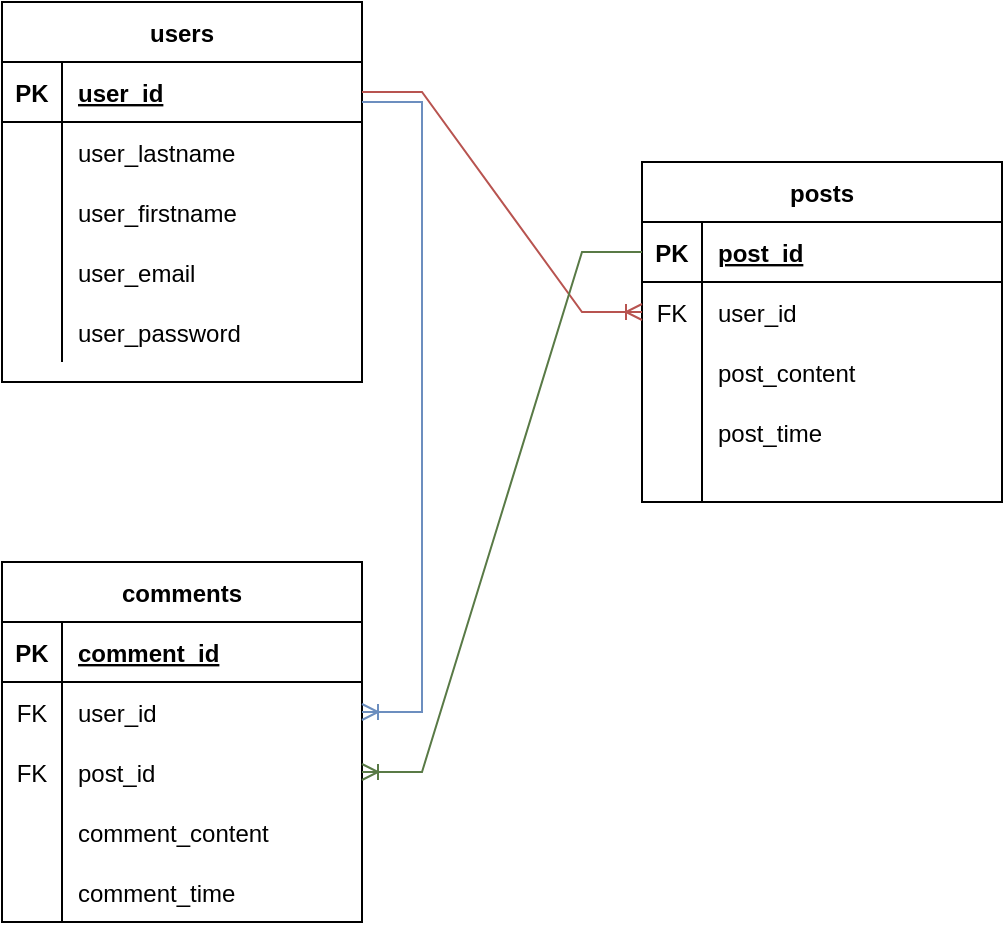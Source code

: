 <mxfile version="15.4.0" type="device"><diagram id="qXSzQhg9htpQvoTt6-_f" name="Page-1"><mxGraphModel dx="1086" dy="723" grid="1" gridSize="10" guides="1" tooltips="1" connect="1" arrows="1" fold="1" page="1" pageScale="1" pageWidth="850" pageHeight="1100" math="0" shadow="0"><root><mxCell id="0"/><mxCell id="1" parent="0"/><mxCell id="G_xh1vqRRLQuDafT7gPl-1" value="users" style="shape=table;startSize=30;container=1;collapsible=1;childLayout=tableLayout;fixedRows=1;rowLines=0;fontStyle=1;align=center;resizeLast=1;" parent="1" vertex="1"><mxGeometry x="80" y="40" width="180" height="190" as="geometry"/></mxCell><mxCell id="G_xh1vqRRLQuDafT7gPl-2" value="" style="shape=partialRectangle;collapsible=0;dropTarget=0;pointerEvents=0;fillColor=none;top=0;left=0;bottom=1;right=0;points=[[0,0.5],[1,0.5]];portConstraint=eastwest;" parent="G_xh1vqRRLQuDafT7gPl-1" vertex="1"><mxGeometry y="30" width="180" height="30" as="geometry"/></mxCell><mxCell id="G_xh1vqRRLQuDafT7gPl-3" value="PK" style="shape=partialRectangle;connectable=0;fillColor=none;top=0;left=0;bottom=0;right=0;fontStyle=1;overflow=hidden;" parent="G_xh1vqRRLQuDafT7gPl-2" vertex="1"><mxGeometry width="30" height="30" as="geometry"><mxRectangle width="30" height="30" as="alternateBounds"/></mxGeometry></mxCell><mxCell id="G_xh1vqRRLQuDafT7gPl-4" value="user_id" style="shape=partialRectangle;connectable=0;fillColor=none;top=0;left=0;bottom=0;right=0;align=left;spacingLeft=6;fontStyle=5;overflow=hidden;" parent="G_xh1vqRRLQuDafT7gPl-2" vertex="1"><mxGeometry x="30" width="150" height="30" as="geometry"><mxRectangle width="150" height="30" as="alternateBounds"/></mxGeometry></mxCell><mxCell id="G_xh1vqRRLQuDafT7gPl-5" value="" style="shape=partialRectangle;collapsible=0;dropTarget=0;pointerEvents=0;fillColor=none;top=0;left=0;bottom=0;right=0;points=[[0,0.5],[1,0.5]];portConstraint=eastwest;" parent="G_xh1vqRRLQuDafT7gPl-1" vertex="1"><mxGeometry y="60" width="180" height="30" as="geometry"/></mxCell><mxCell id="G_xh1vqRRLQuDafT7gPl-6" value="" style="shape=partialRectangle;connectable=0;fillColor=none;top=0;left=0;bottom=0;right=0;editable=1;overflow=hidden;" parent="G_xh1vqRRLQuDafT7gPl-5" vertex="1"><mxGeometry width="30" height="30" as="geometry"><mxRectangle width="30" height="30" as="alternateBounds"/></mxGeometry></mxCell><mxCell id="G_xh1vqRRLQuDafT7gPl-7" value="user_lastname" style="shape=partialRectangle;connectable=0;fillColor=none;top=0;left=0;bottom=0;right=0;align=left;spacingLeft=6;overflow=hidden;" parent="G_xh1vqRRLQuDafT7gPl-5" vertex="1"><mxGeometry x="30" width="150" height="30" as="geometry"><mxRectangle width="150" height="30" as="alternateBounds"/></mxGeometry></mxCell><mxCell id="rvOobcB7T0ahQPElOWI4-1" style="shape=partialRectangle;collapsible=0;dropTarget=0;pointerEvents=0;fillColor=none;top=0;left=0;bottom=0;right=0;points=[[0,0.5],[1,0.5]];portConstraint=eastwest;" vertex="1" parent="G_xh1vqRRLQuDafT7gPl-1"><mxGeometry y="90" width="180" height="30" as="geometry"/></mxCell><mxCell id="rvOobcB7T0ahQPElOWI4-2" style="shape=partialRectangle;connectable=0;fillColor=none;top=0;left=0;bottom=0;right=0;editable=1;overflow=hidden;" vertex="1" parent="rvOobcB7T0ahQPElOWI4-1"><mxGeometry width="30" height="30" as="geometry"><mxRectangle width="30" height="30" as="alternateBounds"/></mxGeometry></mxCell><mxCell id="rvOobcB7T0ahQPElOWI4-3" value="user_firstname" style="shape=partialRectangle;connectable=0;fillColor=none;top=0;left=0;bottom=0;right=0;align=left;spacingLeft=6;overflow=hidden;" vertex="1" parent="rvOobcB7T0ahQPElOWI4-1"><mxGeometry x="30" width="150" height="30" as="geometry"><mxRectangle width="150" height="30" as="alternateBounds"/></mxGeometry></mxCell><mxCell id="G_xh1vqRRLQuDafT7gPl-8" value="" style="shape=partialRectangle;collapsible=0;dropTarget=0;pointerEvents=0;fillColor=none;top=0;left=0;bottom=0;right=0;points=[[0,0.5],[1,0.5]];portConstraint=eastwest;" parent="G_xh1vqRRLQuDafT7gPl-1" vertex="1"><mxGeometry y="120" width="180" height="30" as="geometry"/></mxCell><mxCell id="G_xh1vqRRLQuDafT7gPl-9" value="" style="shape=partialRectangle;connectable=0;fillColor=none;top=0;left=0;bottom=0;right=0;editable=1;overflow=hidden;" parent="G_xh1vqRRLQuDafT7gPl-8" vertex="1"><mxGeometry width="30" height="30" as="geometry"><mxRectangle width="30" height="30" as="alternateBounds"/></mxGeometry></mxCell><mxCell id="G_xh1vqRRLQuDafT7gPl-10" value="user_email" style="shape=partialRectangle;connectable=0;fillColor=none;top=0;left=0;bottom=0;right=0;align=left;spacingLeft=6;overflow=hidden;" parent="G_xh1vqRRLQuDafT7gPl-8" vertex="1"><mxGeometry x="30" width="150" height="30" as="geometry"><mxRectangle width="150" height="30" as="alternateBounds"/></mxGeometry></mxCell><mxCell id="G_xh1vqRRLQuDafT7gPl-11" value="" style="shape=partialRectangle;collapsible=0;dropTarget=0;pointerEvents=0;fillColor=none;top=0;left=0;bottom=0;right=0;points=[[0,0.5],[1,0.5]];portConstraint=eastwest;" parent="G_xh1vqRRLQuDafT7gPl-1" vertex="1"><mxGeometry y="150" width="180" height="30" as="geometry"/></mxCell><mxCell id="G_xh1vqRRLQuDafT7gPl-12" value="" style="shape=partialRectangle;connectable=0;fillColor=none;top=0;left=0;bottom=0;right=0;editable=1;overflow=hidden;" parent="G_xh1vqRRLQuDafT7gPl-11" vertex="1"><mxGeometry width="30" height="30" as="geometry"><mxRectangle width="30" height="30" as="alternateBounds"/></mxGeometry></mxCell><mxCell id="G_xh1vqRRLQuDafT7gPl-13" value="user_password" style="shape=partialRectangle;connectable=0;fillColor=none;top=0;left=0;bottom=0;right=0;align=left;spacingLeft=6;overflow=hidden;" parent="G_xh1vqRRLQuDafT7gPl-11" vertex="1"><mxGeometry x="30" width="150" height="30" as="geometry"><mxRectangle width="150" height="30" as="alternateBounds"/></mxGeometry></mxCell><mxCell id="G_xh1vqRRLQuDafT7gPl-14" value="posts" style="shape=table;startSize=30;container=1;collapsible=1;childLayout=tableLayout;fixedRows=1;rowLines=0;fontStyle=1;align=center;resizeLast=1;" parent="1" vertex="1"><mxGeometry x="400" y="120" width="180" height="170" as="geometry"/></mxCell><mxCell id="G_xh1vqRRLQuDafT7gPl-15" value="" style="shape=partialRectangle;collapsible=0;dropTarget=0;pointerEvents=0;fillColor=none;top=0;left=0;bottom=1;right=0;points=[[0,0.5],[1,0.5]];portConstraint=eastwest;" parent="G_xh1vqRRLQuDafT7gPl-14" vertex="1"><mxGeometry y="30" width="180" height="30" as="geometry"/></mxCell><mxCell id="G_xh1vqRRLQuDafT7gPl-16" value="PK" style="shape=partialRectangle;connectable=0;fillColor=none;top=0;left=0;bottom=0;right=0;fontStyle=1;overflow=hidden;" parent="G_xh1vqRRLQuDafT7gPl-15" vertex="1"><mxGeometry width="30" height="30" as="geometry"><mxRectangle width="30" height="30" as="alternateBounds"/></mxGeometry></mxCell><mxCell id="G_xh1vqRRLQuDafT7gPl-17" value="post_id" style="shape=partialRectangle;connectable=0;fillColor=none;top=0;left=0;bottom=0;right=0;align=left;spacingLeft=6;fontStyle=5;overflow=hidden;" parent="G_xh1vqRRLQuDafT7gPl-15" vertex="1"><mxGeometry x="30" width="150" height="30" as="geometry"><mxRectangle width="150" height="30" as="alternateBounds"/></mxGeometry></mxCell><mxCell id="G_xh1vqRRLQuDafT7gPl-51" value="" style="shape=partialRectangle;collapsible=0;dropTarget=0;pointerEvents=0;fillColor=none;top=0;left=0;bottom=0;right=0;points=[[0,0.5],[1,0.5]];portConstraint=eastwest;" parent="G_xh1vqRRLQuDafT7gPl-14" vertex="1"><mxGeometry y="60" width="180" height="30" as="geometry"/></mxCell><mxCell id="G_xh1vqRRLQuDafT7gPl-52" value="FK" style="shape=partialRectangle;connectable=0;fillColor=none;top=0;left=0;bottom=0;right=0;fontStyle=0;overflow=hidden;" parent="G_xh1vqRRLQuDafT7gPl-51" vertex="1"><mxGeometry width="30" height="30" as="geometry"><mxRectangle width="30" height="30" as="alternateBounds"/></mxGeometry></mxCell><mxCell id="G_xh1vqRRLQuDafT7gPl-53" value="user_id" style="shape=partialRectangle;connectable=0;fillColor=none;top=0;left=0;bottom=0;right=0;align=left;spacingLeft=6;fontStyle=0;overflow=hidden;" parent="G_xh1vqRRLQuDafT7gPl-51" vertex="1"><mxGeometry x="30" width="150" height="30" as="geometry"><mxRectangle width="150" height="30" as="alternateBounds"/></mxGeometry></mxCell><mxCell id="G_xh1vqRRLQuDafT7gPl-18" value="" style="shape=partialRectangle;collapsible=0;dropTarget=0;pointerEvents=0;fillColor=none;top=0;left=0;bottom=0;right=0;points=[[0,0.5],[1,0.5]];portConstraint=eastwest;" parent="G_xh1vqRRLQuDafT7gPl-14" vertex="1"><mxGeometry y="90" width="180" height="30" as="geometry"/></mxCell><mxCell id="G_xh1vqRRLQuDafT7gPl-19" value="" style="shape=partialRectangle;connectable=0;fillColor=none;top=0;left=0;bottom=0;right=0;editable=1;overflow=hidden;" parent="G_xh1vqRRLQuDafT7gPl-18" vertex="1"><mxGeometry width="30" height="30" as="geometry"><mxRectangle width="30" height="30" as="alternateBounds"/></mxGeometry></mxCell><mxCell id="G_xh1vqRRLQuDafT7gPl-20" value="post_content" style="shape=partialRectangle;connectable=0;fillColor=none;top=0;left=0;bottom=0;right=0;align=left;spacingLeft=6;overflow=hidden;" parent="G_xh1vqRRLQuDafT7gPl-18" vertex="1"><mxGeometry x="30" width="150" height="30" as="geometry"><mxRectangle width="150" height="30" as="alternateBounds"/></mxGeometry></mxCell><mxCell id="G_xh1vqRRLQuDafT7gPl-21" value="" style="shape=partialRectangle;collapsible=0;dropTarget=0;pointerEvents=0;fillColor=none;top=0;left=0;bottom=0;right=0;points=[[0,0.5],[1,0.5]];portConstraint=eastwest;" parent="G_xh1vqRRLQuDafT7gPl-14" vertex="1"><mxGeometry y="120" width="180" height="30" as="geometry"/></mxCell><mxCell id="G_xh1vqRRLQuDafT7gPl-22" value="" style="shape=partialRectangle;connectable=0;fillColor=none;top=0;left=0;bottom=0;right=0;editable=1;overflow=hidden;" parent="G_xh1vqRRLQuDafT7gPl-21" vertex="1"><mxGeometry width="30" height="30" as="geometry"><mxRectangle width="30" height="30" as="alternateBounds"/></mxGeometry></mxCell><mxCell id="G_xh1vqRRLQuDafT7gPl-23" value="post_time" style="shape=partialRectangle;connectable=0;fillColor=none;top=0;left=0;bottom=0;right=0;align=left;spacingLeft=6;overflow=hidden;" parent="G_xh1vqRRLQuDafT7gPl-21" vertex="1"><mxGeometry x="30" width="150" height="30" as="geometry"><mxRectangle width="150" height="30" as="alternateBounds"/></mxGeometry></mxCell><mxCell id="G_xh1vqRRLQuDafT7gPl-24" value="" style="shape=partialRectangle;collapsible=0;dropTarget=0;pointerEvents=0;fillColor=none;top=0;left=0;bottom=0;right=0;points=[[0,0.5],[1,0.5]];portConstraint=eastwest;" parent="G_xh1vqRRLQuDafT7gPl-14" vertex="1"><mxGeometry y="150" width="180" height="20" as="geometry"/></mxCell><mxCell id="G_xh1vqRRLQuDafT7gPl-25" value="" style="shape=partialRectangle;connectable=0;fillColor=none;top=0;left=0;bottom=0;right=0;editable=1;overflow=hidden;" parent="G_xh1vqRRLQuDafT7gPl-24" vertex="1"><mxGeometry width="30" height="20" as="geometry"><mxRectangle width="30" height="20" as="alternateBounds"/></mxGeometry></mxCell><mxCell id="G_xh1vqRRLQuDafT7gPl-26" value="" style="shape=partialRectangle;connectable=0;fillColor=none;top=0;left=0;bottom=0;right=0;align=left;spacingLeft=6;overflow=hidden;" parent="G_xh1vqRRLQuDafT7gPl-24" vertex="1"><mxGeometry x="30" width="150" height="20" as="geometry"><mxRectangle width="150" height="20" as="alternateBounds"/></mxGeometry></mxCell><mxCell id="G_xh1vqRRLQuDafT7gPl-27" value="comments" style="shape=table;startSize=30;container=1;collapsible=1;childLayout=tableLayout;fixedRows=1;rowLines=0;fontStyle=1;align=center;resizeLast=1;" parent="1" vertex="1"><mxGeometry x="80" y="320" width="180" height="180" as="geometry"/></mxCell><mxCell id="G_xh1vqRRLQuDafT7gPl-28" value="" style="shape=partialRectangle;collapsible=0;dropTarget=0;pointerEvents=0;fillColor=none;top=0;left=0;bottom=1;right=0;points=[[0,0.5],[1,0.5]];portConstraint=eastwest;" parent="G_xh1vqRRLQuDafT7gPl-27" vertex="1"><mxGeometry y="30" width="180" height="30" as="geometry"/></mxCell><mxCell id="G_xh1vqRRLQuDafT7gPl-29" value="PK" style="shape=partialRectangle;connectable=0;fillColor=none;top=0;left=0;bottom=0;right=0;fontStyle=1;overflow=hidden;" parent="G_xh1vqRRLQuDafT7gPl-28" vertex="1"><mxGeometry width="30" height="30" as="geometry"><mxRectangle width="30" height="30" as="alternateBounds"/></mxGeometry></mxCell><mxCell id="G_xh1vqRRLQuDafT7gPl-30" value="comment_id" style="shape=partialRectangle;connectable=0;fillColor=none;top=0;left=0;bottom=0;right=0;align=left;spacingLeft=6;fontStyle=5;overflow=hidden;" parent="G_xh1vqRRLQuDafT7gPl-28" vertex="1"><mxGeometry x="30" width="150" height="30" as="geometry"><mxRectangle width="150" height="30" as="alternateBounds"/></mxGeometry></mxCell><mxCell id="G_xh1vqRRLQuDafT7gPl-31" value="" style="shape=partialRectangle;collapsible=0;dropTarget=0;pointerEvents=0;fillColor=none;top=0;left=0;bottom=0;right=0;points=[[0,0.5],[1,0.5]];portConstraint=eastwest;" parent="G_xh1vqRRLQuDafT7gPl-27" vertex="1"><mxGeometry y="60" width="180" height="30" as="geometry"/></mxCell><mxCell id="G_xh1vqRRLQuDafT7gPl-32" value="FK" style="shape=partialRectangle;connectable=0;fillColor=none;top=0;left=0;bottom=0;right=0;editable=1;overflow=hidden;" parent="G_xh1vqRRLQuDafT7gPl-31" vertex="1"><mxGeometry width="30" height="30" as="geometry"><mxRectangle width="30" height="30" as="alternateBounds"/></mxGeometry></mxCell><mxCell id="G_xh1vqRRLQuDafT7gPl-33" value="user_id" style="shape=partialRectangle;connectable=0;fillColor=none;top=0;left=0;bottom=0;right=0;align=left;spacingLeft=6;overflow=hidden;" parent="G_xh1vqRRLQuDafT7gPl-31" vertex="1"><mxGeometry x="30" width="150" height="30" as="geometry"><mxRectangle width="150" height="30" as="alternateBounds"/></mxGeometry></mxCell><mxCell id="G_xh1vqRRLQuDafT7gPl-34" value="" style="shape=partialRectangle;collapsible=0;dropTarget=0;pointerEvents=0;fillColor=none;top=0;left=0;bottom=0;right=0;points=[[0,0.5],[1,0.5]];portConstraint=eastwest;" parent="G_xh1vqRRLQuDafT7gPl-27" vertex="1"><mxGeometry y="90" width="180" height="30" as="geometry"/></mxCell><mxCell id="G_xh1vqRRLQuDafT7gPl-35" value="FK" style="shape=partialRectangle;connectable=0;fillColor=none;top=0;left=0;bottom=0;right=0;editable=1;overflow=hidden;" parent="G_xh1vqRRLQuDafT7gPl-34" vertex="1"><mxGeometry width="30" height="30" as="geometry"><mxRectangle width="30" height="30" as="alternateBounds"/></mxGeometry></mxCell><mxCell id="G_xh1vqRRLQuDafT7gPl-36" value="post_id" style="shape=partialRectangle;connectable=0;fillColor=none;top=0;left=0;bottom=0;right=0;align=left;spacingLeft=6;overflow=hidden;" parent="G_xh1vqRRLQuDafT7gPl-34" vertex="1"><mxGeometry x="30" width="150" height="30" as="geometry"><mxRectangle width="150" height="30" as="alternateBounds"/></mxGeometry></mxCell><mxCell id="G_xh1vqRRLQuDafT7gPl-37" value="" style="shape=partialRectangle;collapsible=0;dropTarget=0;pointerEvents=0;fillColor=none;top=0;left=0;bottom=0;right=0;points=[[0,0.5],[1,0.5]];portConstraint=eastwest;" parent="G_xh1vqRRLQuDafT7gPl-27" vertex="1"><mxGeometry y="120" width="180" height="30" as="geometry"/></mxCell><mxCell id="G_xh1vqRRLQuDafT7gPl-38" value="" style="shape=partialRectangle;connectable=0;fillColor=none;top=0;left=0;bottom=0;right=0;editable=1;overflow=hidden;" parent="G_xh1vqRRLQuDafT7gPl-37" vertex="1"><mxGeometry width="30" height="30" as="geometry"><mxRectangle width="30" height="30" as="alternateBounds"/></mxGeometry></mxCell><mxCell id="G_xh1vqRRLQuDafT7gPl-39" value="comment_content" style="shape=partialRectangle;connectable=0;fillColor=none;top=0;left=0;bottom=0;right=0;align=left;spacingLeft=6;overflow=hidden;" parent="G_xh1vqRRLQuDafT7gPl-37" vertex="1"><mxGeometry x="30" width="150" height="30" as="geometry"><mxRectangle width="150" height="30" as="alternateBounds"/></mxGeometry></mxCell><mxCell id="G_xh1vqRRLQuDafT7gPl-42" value="" style="shape=partialRectangle;collapsible=0;dropTarget=0;pointerEvents=0;fillColor=none;top=0;left=0;bottom=0;right=0;points=[[0,0.5],[1,0.5]];portConstraint=eastwest;" parent="G_xh1vqRRLQuDafT7gPl-27" vertex="1"><mxGeometry y="150" width="180" height="30" as="geometry"/></mxCell><mxCell id="G_xh1vqRRLQuDafT7gPl-43" value="" style="shape=partialRectangle;connectable=0;fillColor=none;top=0;left=0;bottom=0;right=0;editable=1;overflow=hidden;" parent="G_xh1vqRRLQuDafT7gPl-42" vertex="1"><mxGeometry width="30" height="30" as="geometry"><mxRectangle width="30" height="30" as="alternateBounds"/></mxGeometry></mxCell><mxCell id="G_xh1vqRRLQuDafT7gPl-44" value="comment_time" style="shape=partialRectangle;connectable=0;fillColor=none;top=0;left=0;bottom=0;right=0;align=left;spacingLeft=6;overflow=hidden;" parent="G_xh1vqRRLQuDafT7gPl-42" vertex="1"><mxGeometry x="30" width="150" height="30" as="geometry"><mxRectangle width="150" height="30" as="alternateBounds"/></mxGeometry></mxCell><mxCell id="G_xh1vqRRLQuDafT7gPl-40" value="" style="edgeStyle=entityRelationEdgeStyle;fontSize=12;html=1;endArrow=ERoneToMany;rounded=0;exitX=1;exitY=0.5;exitDx=0;exitDy=0;entryX=0;entryY=0.5;entryDx=0;entryDy=0;fillColor=#f8cecc;strokeColor=#b85450;" parent="1" source="G_xh1vqRRLQuDafT7gPl-2" target="G_xh1vqRRLQuDafT7gPl-51" edge="1"><mxGeometry width="100" height="100" relative="1" as="geometry"><mxPoint x="260" y="180" as="sourcePoint"/><mxPoint x="360" y="80" as="targetPoint"/></mxGeometry></mxCell><mxCell id="G_xh1vqRRLQuDafT7gPl-41" value="" style="edgeStyle=entityRelationEdgeStyle;fontSize=12;html=1;endArrow=ERoneToMany;rounded=0;entryX=1;entryY=0.5;entryDx=0;entryDy=0;fillColor=#dae8fc;strokeColor=#6c8ebf;" parent="1" target="G_xh1vqRRLQuDafT7gPl-31" edge="1"><mxGeometry width="100" height="100" relative="1" as="geometry"><mxPoint x="260" y="90" as="sourcePoint"/><mxPoint x="370" y="230" as="targetPoint"/></mxGeometry></mxCell><mxCell id="G_xh1vqRRLQuDafT7gPl-54" value="" style="edgeStyle=entityRelationEdgeStyle;fontSize=12;html=1;endArrow=ERoneToMany;rounded=0;exitX=0;exitY=0.5;exitDx=0;exitDy=0;fillColor=#d5e8d4;strokeColor=#597A46;" parent="1" source="G_xh1vqRRLQuDafT7gPl-15" target="G_xh1vqRRLQuDafT7gPl-34" edge="1"><mxGeometry width="100" height="100" relative="1" as="geometry"><mxPoint x="360" y="220" as="sourcePoint"/><mxPoint x="470" y="270" as="targetPoint"/></mxGeometry></mxCell></root></mxGraphModel></diagram></mxfile>